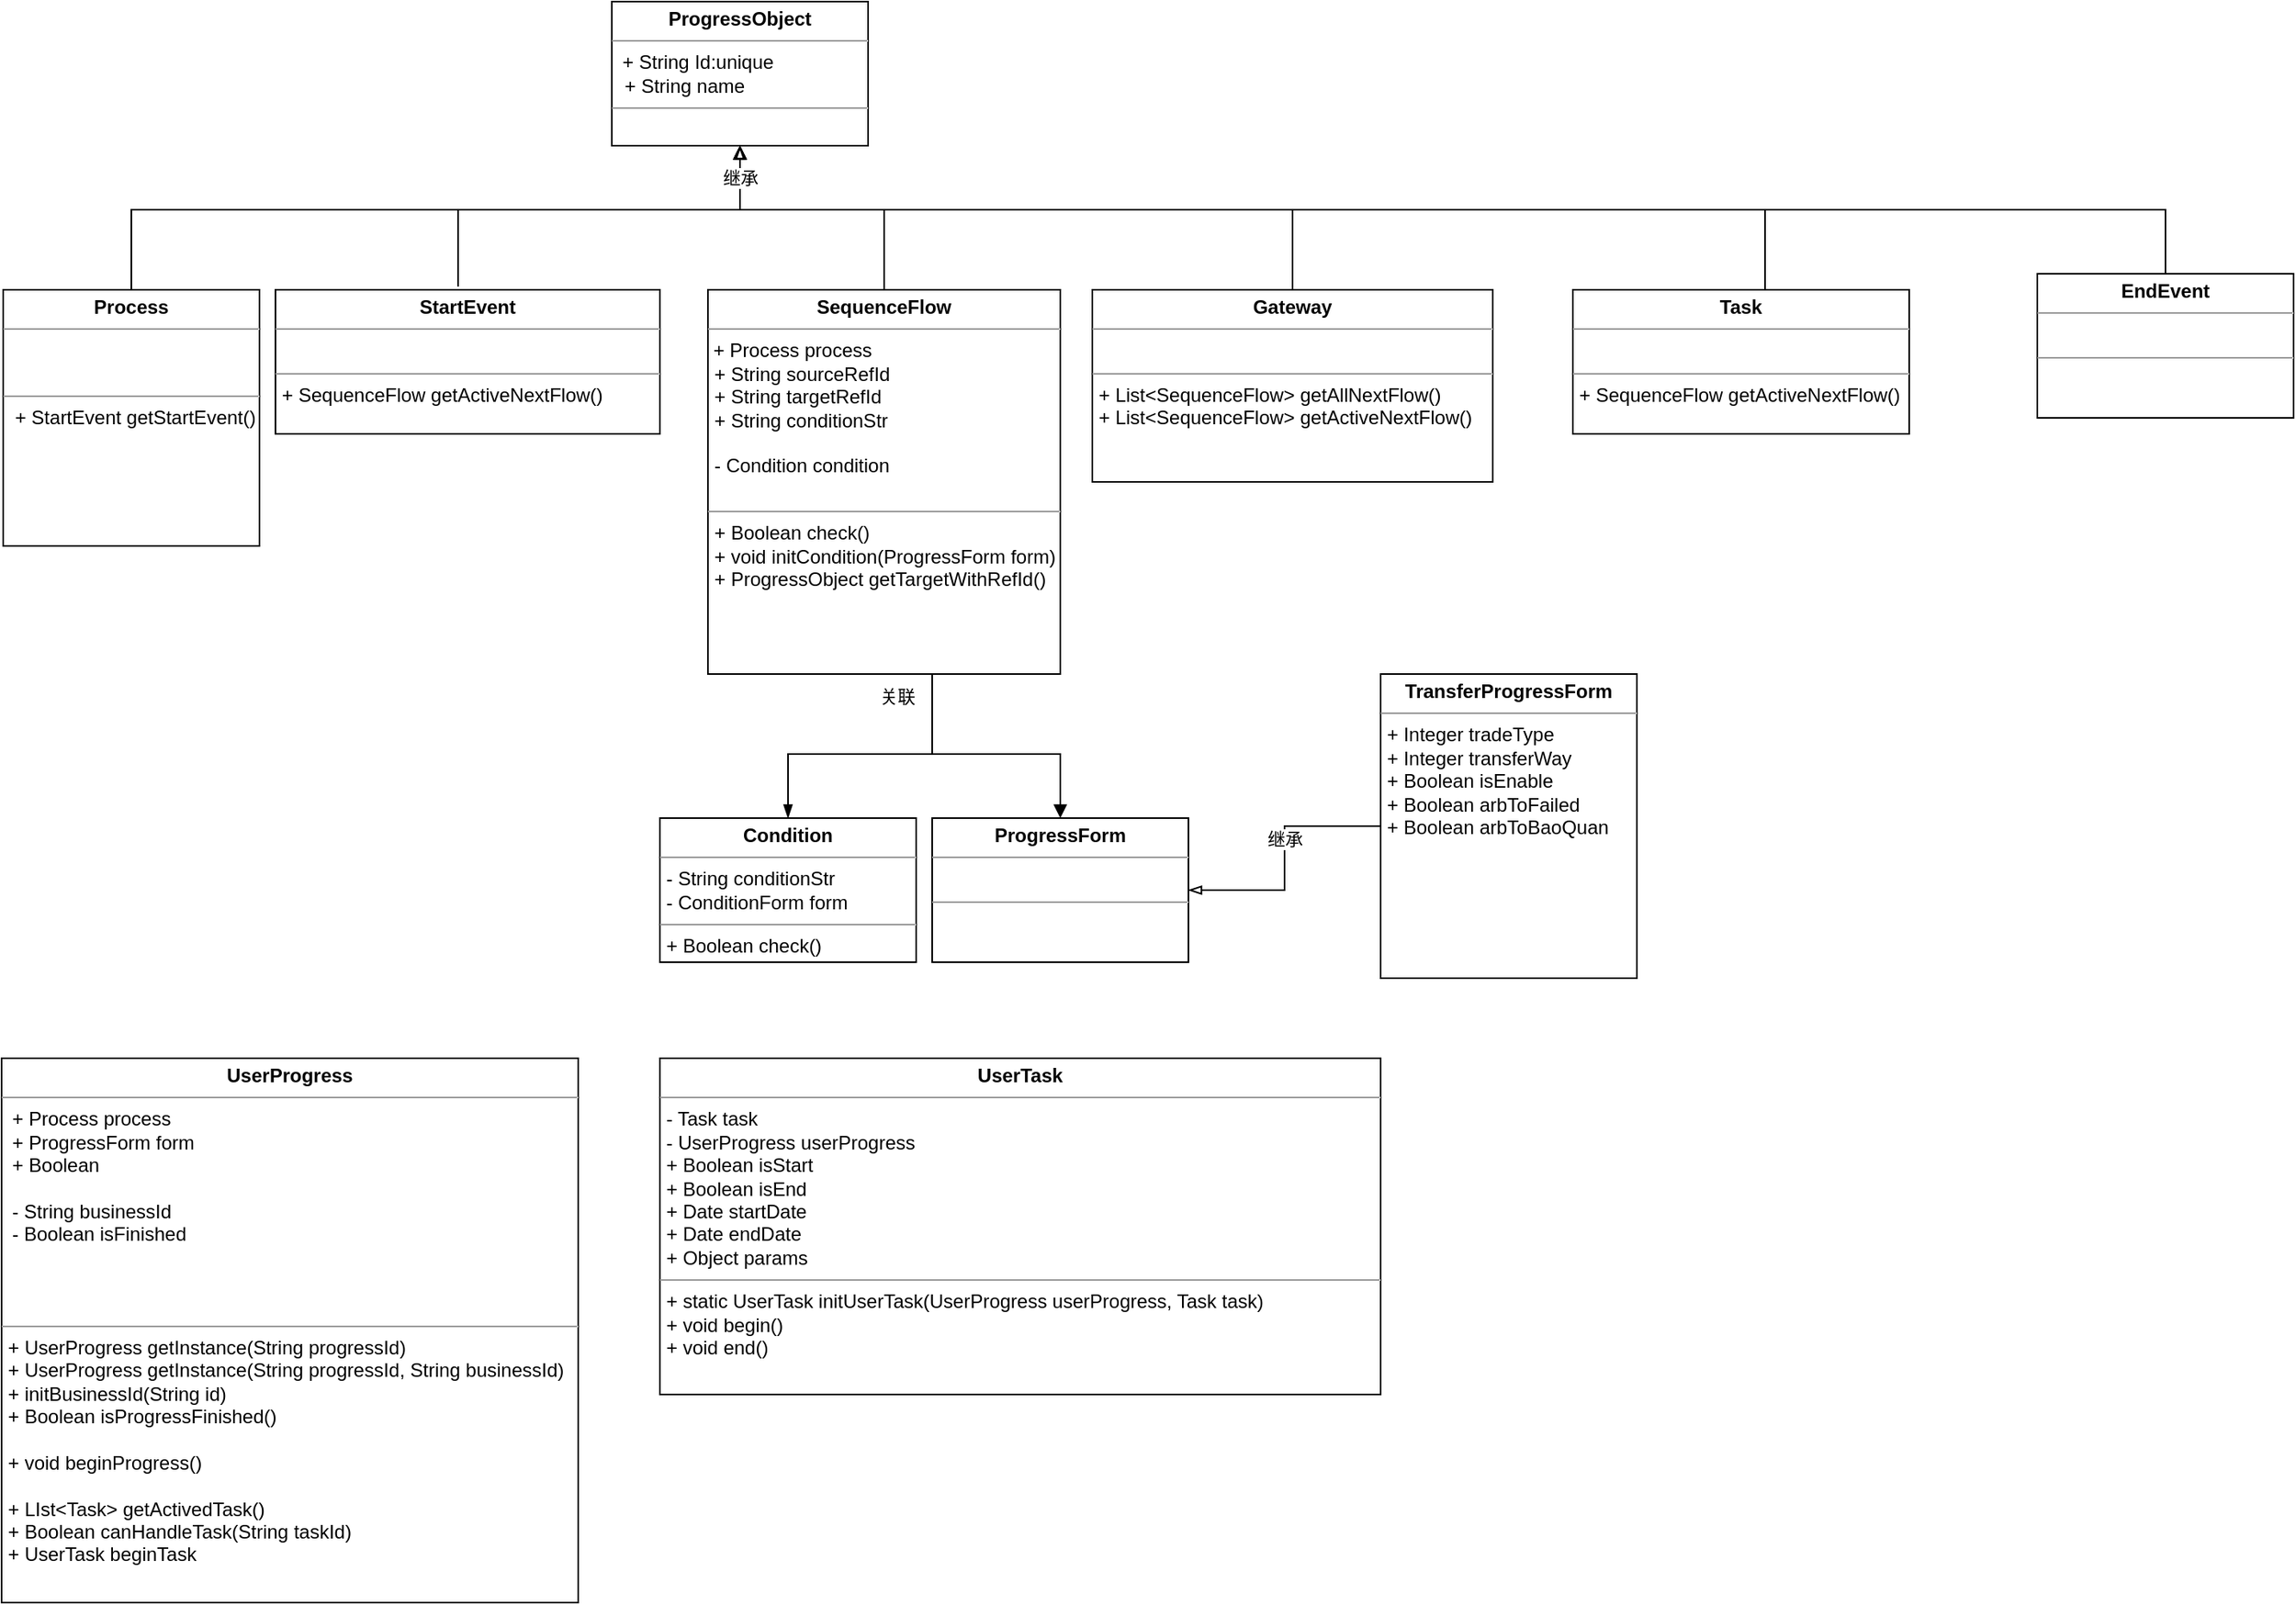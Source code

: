 <mxfile version="20.5.1" type="github">
  <diagram id="irxYXEMwynxG1fhxJzVo" name="Page-1">
    <mxGraphModel dx="2083" dy="990" grid="1" gridSize="10" guides="1" tooltips="1" connect="1" arrows="1" fold="1" page="1" pageScale="1" pageWidth="850" pageHeight="1100" math="0" shadow="0">
      <root>
        <mxCell id="0" />
        <mxCell id="1" parent="0" />
        <mxCell id="aLDOUh4v3opePZZqZGgN-15" style="edgeStyle=orthogonalEdgeStyle;rounded=0;orthogonalLoop=1;jettySize=auto;html=1;entryX=0.5;entryY=1;entryDx=0;entryDy=0;endArrow=block;endFill=0;" edge="1" parent="1" target="aLDOUh4v3opePZZqZGgN-7">
          <mxGeometry relative="1" as="geometry">
            <mxPoint x="570" y="240" as="sourcePoint" />
            <Array as="points">
              <mxPoint x="570" y="180" />
              <mxPoint x="480" y="180" />
            </Array>
          </mxGeometry>
        </mxCell>
        <mxCell id="aLDOUh4v3opePZZqZGgN-27" style="edgeStyle=orthogonalEdgeStyle;rounded=0;orthogonalLoop=1;jettySize=auto;html=1;endArrow=blockThin;endFill=1;" edge="1" parent="1" source="L5ERG233UL1eMyCegkhS-21" target="aLDOUh4v3opePZZqZGgN-1">
          <mxGeometry relative="1" as="geometry">
            <mxPoint x="510" y="550" as="targetPoint" />
            <Array as="points">
              <mxPoint x="600" y="520" />
              <mxPoint x="510" y="520" />
            </Array>
          </mxGeometry>
        </mxCell>
        <mxCell id="aLDOUh4v3opePZZqZGgN-28" style="edgeStyle=orthogonalEdgeStyle;rounded=0;orthogonalLoop=1;jettySize=auto;html=1;endArrow=block;endFill=1;exitX=0.5;exitY=1;exitDx=0;exitDy=0;" edge="1" parent="1" source="L5ERG233UL1eMyCegkhS-21" target="aLDOUh4v3opePZZqZGgN-21">
          <mxGeometry relative="1" as="geometry">
            <Array as="points">
              <mxPoint x="600" y="520" />
              <mxPoint x="680" y="520" />
            </Array>
          </mxGeometry>
        </mxCell>
        <mxCell id="aLDOUh4v3opePZZqZGgN-29" value="关联" style="edgeLabel;html=1;align=center;verticalAlign=middle;resizable=0;points=[];" vertex="1" connectable="0" parent="aLDOUh4v3opePZZqZGgN-28">
          <mxGeometry x="-0.937" y="-1" relative="1" as="geometry">
            <mxPoint x="1" y="13" as="offset" />
          </mxGeometry>
        </mxCell>
        <mxCell id="L5ERG233UL1eMyCegkhS-21" value="&lt;p style=&quot;margin:0px;margin-top:4px;text-align:center;&quot;&gt;&lt;b&gt;SequenceFlow&lt;/b&gt;&lt;br&gt;&lt;/p&gt;&lt;hr size=&quot;1&quot;&gt;&amp;nbsp;+ Process process&lt;br&gt;&lt;p style=&quot;margin:0px;margin-left:4px;&quot;&gt;+ String sourceRefId&lt;/p&gt;&lt;p style=&quot;margin:0px;margin-left:4px;&quot;&gt;+ String targetRefId&lt;br&gt;+ String conditionStr&lt;br&gt;&lt;/p&gt;&lt;p style=&quot;margin:0px;margin-left:4px;&quot;&gt;&lt;br&gt;&lt;/p&gt;&lt;p style=&quot;margin:0px;margin-left:4px;&quot;&gt;- Condition condition&lt;br&gt;&lt;/p&gt;&lt;p style=&quot;margin:0px;margin-left:4px;&quot;&gt;&lt;br&gt;&lt;/p&gt;&lt;hr size=&quot;1&quot;&gt;&lt;p style=&quot;margin:0px;margin-left:4px;&quot;&gt;+ Boolean check()&lt;/p&gt;&lt;p style=&quot;margin:0px;margin-left:4px;&quot;&gt;+ void initCondition(ProgressForm form)&lt;br&gt;&lt;/p&gt;&lt;p style=&quot;margin:0px;margin-left:4px;&quot;&gt;+ ProgressObject getTargetWithRefId()&lt;br&gt;&lt;/p&gt;" style="verticalAlign=top;align=left;overflow=fill;fontSize=12;fontFamily=Helvetica;html=1;" parent="1" vertex="1">
          <mxGeometry x="460" y="230" width="220" height="240" as="geometry" />
        </mxCell>
        <mxCell id="aLDOUh4v3opePZZqZGgN-1" value="&lt;p style=&quot;margin:0px;margin-top:4px;text-align:center;&quot;&gt;&lt;b&gt;Condition&lt;/b&gt;&lt;br&gt;&lt;/p&gt;&lt;hr size=&quot;1&quot;&gt;&lt;p style=&quot;margin:0px;margin-left:4px;&quot;&gt;- String conditionStr&lt;/p&gt;&lt;p style=&quot;margin:0px;margin-left:4px;&quot;&gt;- ConditionForm form&lt;br&gt;&lt;/p&gt;&lt;hr size=&quot;1&quot;&gt;&lt;p style=&quot;margin:0px;margin-left:4px;&quot;&gt;+ Boolean check()&lt;br&gt;&lt;/p&gt;" style="verticalAlign=top;align=left;overflow=fill;fontSize=12;fontFamily=Helvetica;html=1;" vertex="1" parent="1">
          <mxGeometry x="430" y="560" width="160" height="90" as="geometry" />
        </mxCell>
        <mxCell id="aLDOUh4v3opePZZqZGgN-16" style="edgeStyle=orthogonalEdgeStyle;rounded=0;orthogonalLoop=1;jettySize=auto;html=1;endArrow=block;endFill=0;" edge="1" parent="1" source="aLDOUh4v3opePZZqZGgN-37" target="aLDOUh4v3opePZZqZGgN-7">
          <mxGeometry relative="1" as="geometry">
            <mxPoint x="1140" y="230" as="sourcePoint" />
            <Array as="points">
              <mxPoint x="1120" y="180" />
              <mxPoint x="480" y="180" />
            </Array>
          </mxGeometry>
        </mxCell>
        <mxCell id="aLDOUh4v3opePZZqZGgN-3" value="&lt;p style=&quot;margin:0px;margin-top:4px;text-align:center;&quot;&gt;&lt;b&gt;UserTask&lt;/b&gt;&lt;br&gt;&lt;/p&gt;&lt;hr size=&quot;1&quot;&gt;&lt;p style=&quot;margin:0px;margin-left:4px;&quot;&gt;- Task task&lt;/p&gt;&lt;p style=&quot;margin:0px;margin-left:4px;&quot;&gt;- UserProgress userProgress&lt;/p&gt;&lt;p style=&quot;margin:0px;margin-left:4px;&quot;&gt;+ Boolean isStart&lt;br&gt;+ Boolean isEnd&lt;br&gt;+ Date startDate&lt;br&gt;+ Date endDate&lt;br&gt;+ Object params&lt;br&gt;&lt;/p&gt;&lt;hr size=&quot;1&quot;&gt;&lt;p style=&quot;margin:0px;margin-left:4px;&quot;&gt;+ static UserTask initUserTask(UserProgress userProgress, Task task)&lt;br&gt;+ void begin()&lt;br&gt;+ void end()&lt;br&gt;&lt;/p&gt;" style="verticalAlign=top;align=left;overflow=fill;fontSize=12;fontFamily=Helvetica;html=1;" vertex="1" parent="1">
          <mxGeometry x="430" y="710" width="450" height="210" as="geometry" />
        </mxCell>
        <mxCell id="aLDOUh4v3opePZZqZGgN-8" style="edgeStyle=orthogonalEdgeStyle;rounded=0;orthogonalLoop=1;jettySize=auto;html=1;endArrow=block;endFill=0;exitX=0.5;exitY=0;exitDx=0;exitDy=0;" edge="1" parent="1" source="aLDOUh4v3opePZZqZGgN-4" target="aLDOUh4v3opePZZqZGgN-7">
          <mxGeometry relative="1" as="geometry">
            <Array as="points">
              <mxPoint x="100" y="180" />
              <mxPoint x="480" y="180" />
            </Array>
          </mxGeometry>
        </mxCell>
        <mxCell id="aLDOUh4v3opePZZqZGgN-4" value="&lt;p style=&quot;margin:0px;margin-top:4px;text-align:center;&quot;&gt;&lt;b&gt;Process&lt;/b&gt;&lt;/p&gt;&lt;hr size=&quot;1&quot;&gt;&lt;br&gt;&lt;p style=&quot;margin:0px;margin-left:8px;&quot;&gt;&lt;br&gt;&lt;/p&gt;&lt;hr size=&quot;1&quot;&gt;&lt;p style=&quot;margin:0px;margin-left:4px;&quot;&gt;&amp;nbsp;+ StartEvent getStartEvent()&lt;br&gt;&lt;/p&gt;" style="verticalAlign=top;align=left;overflow=fill;fontSize=12;fontFamily=Helvetica;html=1;" vertex="1" parent="1">
          <mxGeometry x="20" y="230" width="160" height="160" as="geometry" />
        </mxCell>
        <mxCell id="aLDOUh4v3opePZZqZGgN-9" style="edgeStyle=orthogonalEdgeStyle;rounded=0;orthogonalLoop=1;jettySize=auto;html=1;entryX=0.5;entryY=1;entryDx=0;entryDy=0;endArrow=block;endFill=0;exitX=0.475;exitY=-0.022;exitDx=0;exitDy=0;exitPerimeter=0;" edge="1" parent="1" source="aLDOUh4v3opePZZqZGgN-5" target="aLDOUh4v3opePZZqZGgN-7">
          <mxGeometry relative="1" as="geometry">
            <Array as="points">
              <mxPoint x="304" y="180" />
              <mxPoint x="480" y="180" />
            </Array>
          </mxGeometry>
        </mxCell>
        <mxCell id="aLDOUh4v3opePZZqZGgN-5" value="&lt;p style=&quot;margin:0px;margin-top:4px;text-align:center;&quot;&gt;&lt;b&gt;StartEvent&lt;/b&gt;&lt;br&gt;&lt;/p&gt;&lt;hr size=&quot;1&quot;&gt;&lt;br&gt;&lt;hr size=&quot;1&quot;&gt;&lt;p style=&quot;margin:0px;margin-left:4px;&quot;&gt;+ SequenceFlow getActiveNextFlow()&lt;/p&gt;" style="verticalAlign=top;align=left;overflow=fill;fontSize=12;fontFamily=Helvetica;html=1;" vertex="1" parent="1">
          <mxGeometry x="190" y="230" width="240" height="90" as="geometry" />
        </mxCell>
        <mxCell id="aLDOUh4v3opePZZqZGgN-17" style="edgeStyle=orthogonalEdgeStyle;rounded=0;orthogonalLoop=1;jettySize=auto;html=1;endArrow=block;endFill=0;" edge="1" parent="1" source="aLDOUh4v3opePZZqZGgN-6" target="aLDOUh4v3opePZZqZGgN-7">
          <mxGeometry relative="1" as="geometry">
            <Array as="points">
              <mxPoint x="1370" y="180" />
              <mxPoint x="480" y="180" />
            </Array>
          </mxGeometry>
        </mxCell>
        <mxCell id="aLDOUh4v3opePZZqZGgN-6" value="&lt;p style=&quot;margin:0px;margin-top:4px;text-align:center;&quot;&gt;&lt;b&gt;EndEvent&lt;/b&gt;&lt;br&gt;&lt;/p&gt;&lt;hr size=&quot;1&quot;&gt;&amp;nbsp; &lt;br&gt;&lt;hr size=&quot;1&quot;&gt;&lt;p style=&quot;margin:0px;margin-left:4px;&quot;&gt;&lt;br&gt;&lt;/p&gt;" style="verticalAlign=top;align=left;overflow=fill;fontSize=12;fontFamily=Helvetica;html=1;" vertex="1" parent="1">
          <mxGeometry x="1290" y="220" width="160" height="90" as="geometry" />
        </mxCell>
        <mxCell id="aLDOUh4v3opePZZqZGgN-7" value="&lt;p style=&quot;margin:0px;margin-top:4px;text-align:center;&quot;&gt;&lt;b&gt;ProgressObject&lt;/b&gt;&lt;br&gt;&lt;/p&gt;&lt;hr size=&quot;1&quot;&gt;&amp;nbsp; + String Id:unique&lt;p style=&quot;margin:0px;margin-left:8px;&quot;&gt;+ String name&lt;/p&gt;&lt;hr size=&quot;1&quot;&gt;" style="verticalAlign=top;align=left;overflow=fill;fontSize=12;fontFamily=Helvetica;html=1;" vertex="1" parent="1">
          <mxGeometry x="400" y="50" width="160" height="90" as="geometry" />
        </mxCell>
        <mxCell id="aLDOUh4v3opePZZqZGgN-21" value="&lt;p style=&quot;margin:0px;margin-top:4px;text-align:center;&quot;&gt;&lt;b&gt;ProgressForm&lt;/b&gt;&lt;br&gt;&lt;/p&gt;&lt;hr size=&quot;1&quot;&gt;&lt;p style=&quot;margin:0px;margin-left:4px;&quot;&gt;&lt;br&gt;&lt;/p&gt;&lt;hr size=&quot;1&quot;&gt;&amp;nbsp;" style="verticalAlign=top;align=left;overflow=fill;fontSize=12;fontFamily=Helvetica;html=1;" vertex="1" parent="1">
          <mxGeometry x="600" y="560" width="160" height="90" as="geometry" />
        </mxCell>
        <mxCell id="aLDOUh4v3opePZZqZGgN-25" style="edgeStyle=orthogonalEdgeStyle;rounded=0;orthogonalLoop=1;jettySize=auto;html=1;entryX=1;entryY=0.5;entryDx=0;entryDy=0;endArrow=blockThin;endFill=0;" edge="1" parent="1" source="aLDOUh4v3opePZZqZGgN-24" target="aLDOUh4v3opePZZqZGgN-21">
          <mxGeometry relative="1" as="geometry" />
        </mxCell>
        <mxCell id="aLDOUh4v3opePZZqZGgN-26" value="继承" style="edgeLabel;html=1;align=center;verticalAlign=middle;resizable=0;points=[];" vertex="1" connectable="0" parent="aLDOUh4v3opePZZqZGgN-25">
          <mxGeometry x="-0.15" relative="1" as="geometry">
            <mxPoint as="offset" />
          </mxGeometry>
        </mxCell>
        <mxCell id="aLDOUh4v3opePZZqZGgN-24" value="&lt;p style=&quot;margin:0px;margin-top:4px;text-align:center;&quot;&gt;&lt;b&gt;TransferProgressForm&lt;/b&gt;&lt;br&gt;&lt;/p&gt;&lt;hr size=&quot;1&quot;&gt;&lt;p style=&quot;margin:0px;margin-left:4px;&quot;&gt;+ Integer tradeType&lt;/p&gt;&lt;p style=&quot;margin:0px;margin-left:4px;&quot;&gt;+ Integer transferWay&lt;/p&gt;&lt;p style=&quot;margin:0px;margin-left:4px;&quot;&gt;+ Boolean isEnable&lt;br&gt;&lt;/p&gt;&lt;p style=&quot;margin:0px;margin-left:4px;&quot;&gt;+ Boolean arbToFailed&lt;br&gt;+ Boolean arbToBaoQuan&lt;br&gt;&lt;/p&gt;&lt;p style=&quot;margin:0px;margin-left:4px;&quot;&gt;&lt;br&gt;&lt;/p&gt;" style="verticalAlign=top;align=left;overflow=fill;fontSize=12;fontFamily=Helvetica;html=1;" vertex="1" parent="1">
          <mxGeometry x="880" y="470" width="160" height="190" as="geometry" />
        </mxCell>
        <mxCell id="aLDOUh4v3opePZZqZGgN-30" value="&lt;p style=&quot;margin:0px;margin-top:4px;text-align:center;&quot;&gt;&lt;b&gt;UserProgress&lt;/b&gt;&lt;/p&gt;&lt;hr size=&quot;1&quot;&gt;&lt;div&gt;&amp;nbsp; + Process process&lt;br&gt;&amp;nbsp; + ProgressForm form&lt;br&gt;&amp;nbsp; + Boolean &lt;br&gt;&lt;/div&gt;&lt;div&gt;&lt;br&gt;&lt;/div&gt;&lt;div&gt;&amp;nbsp; - String businessId&lt;/div&gt;&lt;div&gt;&amp;nbsp; - Boolean isFinished&lt;br&gt;&amp;nbsp; &lt;br&gt;&lt;/div&gt;&lt;div&gt;&amp;nbsp; &lt;br&gt;&lt;/div&gt;&lt;p style=&quot;margin:0px;margin-left:8px;&quot;&gt;&lt;br&gt;&lt;/p&gt;&lt;hr size=&quot;1&quot;&gt;&lt;p style=&quot;margin:0px;margin-left:4px;&quot;&gt;+ UserProgress getInstance(String progressId)&lt;/p&gt;&lt;p style=&quot;margin:0px;margin-left:4px;&quot;&gt;+ UserProgress getInstance(String progressId, String businessId)&lt;/p&gt;&lt;p style=&quot;margin:0px;margin-left:4px;&quot;&gt;+ initBusinessId(String id)&lt;/p&gt;&lt;p style=&quot;margin:0px;margin-left:4px;&quot;&gt;+ Boolean isProgressFinished()&lt;br&gt;&lt;/p&gt;&lt;p style=&quot;margin:0px;margin-left:4px;&quot;&gt;&lt;br&gt;&lt;/p&gt;&lt;p style=&quot;margin:0px;margin-left:4px;&quot;&gt; + void beginProgress()&lt;/p&gt;&lt;p style=&quot;margin:0px;margin-left:4px;&quot;&gt;&lt;br&gt;&lt;/p&gt;&lt;p style=&quot;margin:0px;margin-left:4px;&quot;&gt;+ LIst&amp;lt;Task&amp;gt; getActivedTask()&lt;/p&gt;&lt;p style=&quot;margin:0px;margin-left:4px;&quot;&gt;+ Boolean canHandleTask(String taskId)&lt;br&gt;&lt;/p&gt;&lt;p style=&quot;margin:0px;margin-left:4px;&quot;&gt;&lt;/p&gt;&lt;p style=&quot;margin:0px;margin-left:4px;&quot;&gt;+ UserTask beginTask&lt;br&gt;&lt;/p&gt;" style="verticalAlign=top;align=left;overflow=fill;fontSize=12;fontFamily=Helvetica;html=1;" vertex="1" parent="1">
          <mxGeometry x="19" y="710" width="360" height="340" as="geometry" />
        </mxCell>
        <mxCell id="aLDOUh4v3opePZZqZGgN-35" style="edgeStyle=orthogonalEdgeStyle;rounded=0;orthogonalLoop=1;jettySize=auto;html=1;endArrow=blockThin;endFill=0;exitX=0.5;exitY=0;exitDx=0;exitDy=0;" edge="1" parent="1" source="aLDOUh4v3opePZZqZGgN-31" target="aLDOUh4v3opePZZqZGgN-7">
          <mxGeometry relative="1" as="geometry">
            <Array as="points">
              <mxPoint x="825" y="180" />
              <mxPoint x="480" y="180" />
            </Array>
          </mxGeometry>
        </mxCell>
        <mxCell id="aLDOUh4v3opePZZqZGgN-36" value="继承" style="edgeLabel;html=1;align=center;verticalAlign=middle;resizable=0;points=[];" vertex="1" connectable="0" parent="aLDOUh4v3opePZZqZGgN-35">
          <mxGeometry x="0.94" y="2" relative="1" as="geometry">
            <mxPoint x="2" y="7" as="offset" />
          </mxGeometry>
        </mxCell>
        <mxCell id="aLDOUh4v3opePZZqZGgN-31" value="&lt;p style=&quot;margin:0px;margin-top:4px;text-align:center;&quot;&gt;&lt;b&gt;Gateway&lt;/b&gt;&lt;br&gt;&lt;/p&gt;&lt;hr size=&quot;1&quot;&gt;&lt;br&gt;&lt;hr size=&quot;1&quot;&gt;&lt;p style=&quot;margin:0px;margin-left:4px;&quot;&gt;+ List&amp;lt;SequenceFlow&amp;gt; getAllNextFlow()&lt;br&gt;+ List&amp;lt;SequenceFlow&amp;gt; getActiveNextFlow()&lt;/p&gt;&lt;p style=&quot;margin:0px;margin-left:4px;&quot;&gt;&lt;br&gt;&lt;br&gt;&lt;/p&gt;&lt;p style=&quot;margin:0px;margin-left:4px;&quot;&gt;&lt;/p&gt;" style="verticalAlign=top;align=left;overflow=fill;fontSize=12;fontFamily=Helvetica;html=1;" vertex="1" parent="1">
          <mxGeometry x="700" y="230" width="250" height="120" as="geometry" />
        </mxCell>
        <mxCell id="aLDOUh4v3opePZZqZGgN-37" value="&lt;p style=&quot;margin:0px;margin-top:4px;text-align:center;&quot;&gt;&lt;b&gt;Task&lt;/b&gt;&lt;br&gt;&lt;/p&gt;&lt;hr size=&quot;1&quot;&gt;&amp;nbsp; &lt;br&gt;&lt;hr size=&quot;1&quot;&gt;&lt;p style=&quot;margin:0px;margin-left:4px;&quot;&gt;+ SequenceFlow getActiveNextFlow()&lt;/p&gt;&lt;p style=&quot;margin:0px;margin-left:4px;&quot;&gt;&lt;/p&gt;" style="verticalAlign=top;align=left;overflow=fill;fontSize=12;fontFamily=Helvetica;html=1;" vertex="1" parent="1">
          <mxGeometry x="1000" y="230" width="210" height="90" as="geometry" />
        </mxCell>
      </root>
    </mxGraphModel>
  </diagram>
</mxfile>
